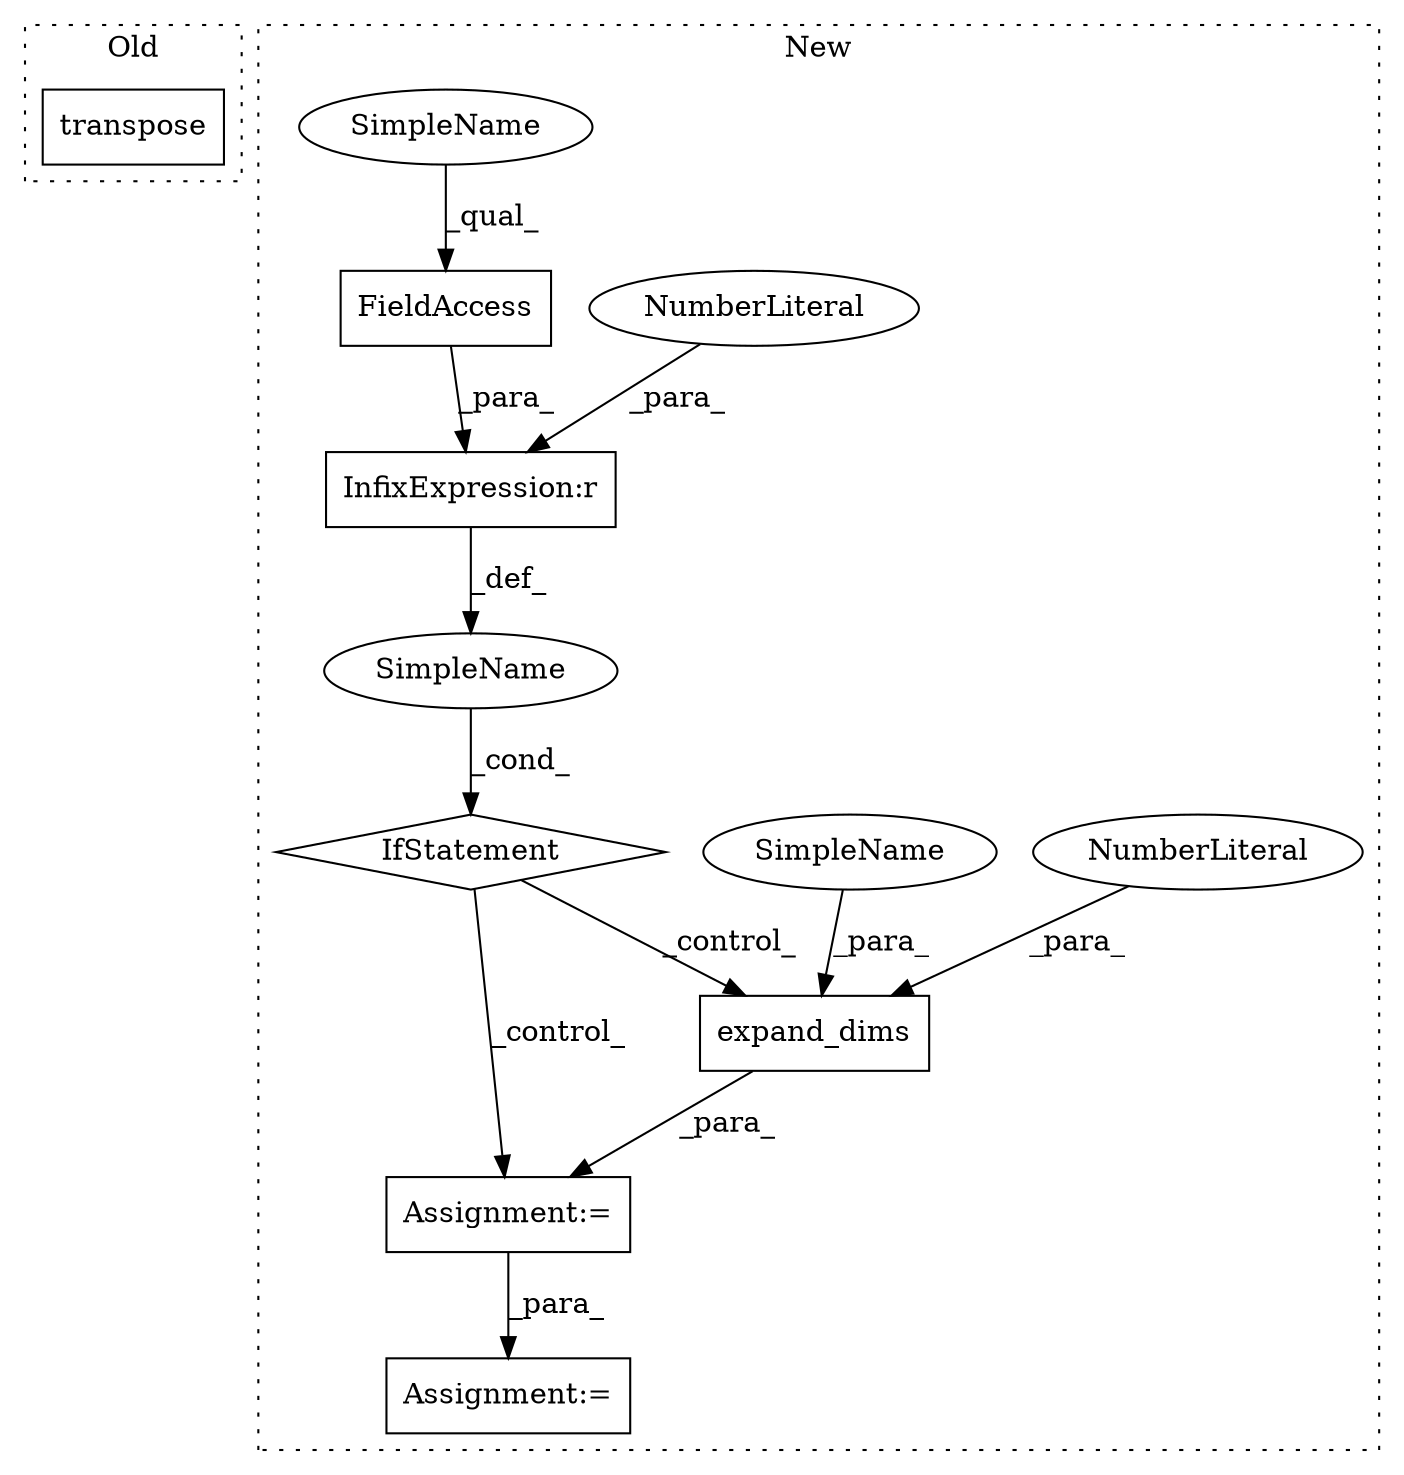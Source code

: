 digraph G {
subgraph cluster0 {
1 [label="transpose" a="32" s="1011" l="11" shape="box"];
label = "Old";
style="dotted";
}
subgraph cluster1 {
2 [label="expand_dims" a="32" s="1132,1153" l="12,1" shape="box"];
3 [label="NumberLiteral" a="34" s="1152" l="1" shape="ellipse"];
4 [label="Assignment:=" a="7" s="1125" l="1" shape="box"];
5 [label="Assignment:=" a="7" s="1247" l="2" shape="box"];
6 [label="IfStatement" a="25" s="1087,1108" l="4,2" shape="diamond"];
7 [label="SimpleName" a="42" s="" l="" shape="ellipse"];
8 [label="InfixExpression:r" a="27" s="1103" l="4" shape="box"];
9 [label="FieldAccess" a="22" s="1091" l="12" shape="box"];
10 [label="NumberLiteral" a="34" s="1107" l="1" shape="ellipse"];
11 [label="SimpleName" a="42" s="1144" l="7" shape="ellipse"];
12 [label="SimpleName" a="42" s="1091" l="7" shape="ellipse"];
label = "New";
style="dotted";
}
2 -> 4 [label="_para_"];
3 -> 2 [label="_para_"];
4 -> 5 [label="_para_"];
6 -> 4 [label="_control_"];
6 -> 2 [label="_control_"];
7 -> 6 [label="_cond_"];
8 -> 7 [label="_def_"];
9 -> 8 [label="_para_"];
10 -> 8 [label="_para_"];
11 -> 2 [label="_para_"];
12 -> 9 [label="_qual_"];
}